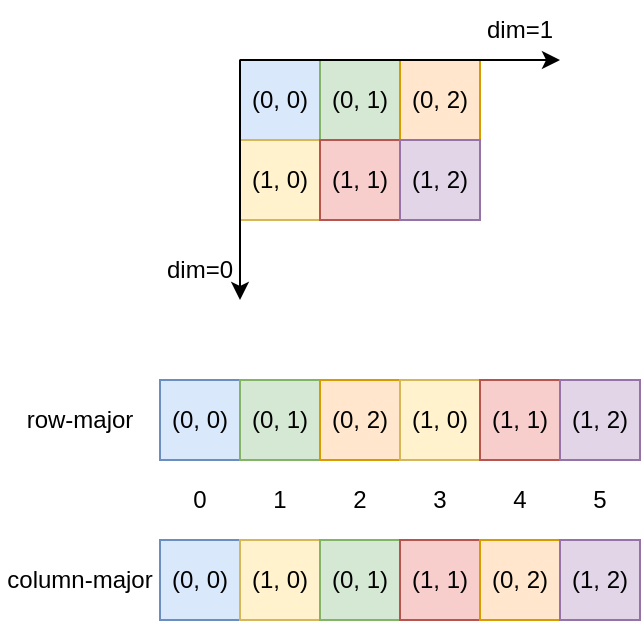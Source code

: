 <mxfile version="22.1.16" type="device" pages="5">
  <diagram name="matrix" id="4tdCVHayWJUhRK7DeLMo">
    <mxGraphModel dx="1420" dy="830" grid="1" gridSize="10" guides="1" tooltips="1" connect="1" arrows="1" fold="1" page="1" pageScale="1" pageWidth="827" pageHeight="1169" math="0" shadow="0">
      <root>
        <mxCell id="0" />
        <mxCell id="1" parent="0" />
        <mxCell id="SOAio4EsumHRFS_s2JYV-1" value="(0, 0)" style="rounded=0;whiteSpace=wrap;html=1;fillColor=#dae8fc;strokeColor=#6c8ebf;" parent="1" vertex="1">
          <mxGeometry x="280" y="80" width="40" height="40" as="geometry" />
        </mxCell>
        <mxCell id="SOAio4EsumHRFS_s2JYV-2" value="(0, 1)" style="rounded=0;whiteSpace=wrap;html=1;fillColor=#d5e8d4;strokeColor=#82b366;" parent="1" vertex="1">
          <mxGeometry x="320" y="80" width="40" height="40" as="geometry" />
        </mxCell>
        <mxCell id="SOAio4EsumHRFS_s2JYV-3" value="(0, 2)" style="rounded=0;whiteSpace=wrap;html=1;fillColor=#ffe6cc;strokeColor=#d79b00;" parent="1" vertex="1">
          <mxGeometry x="360" y="80" width="40" height="40" as="geometry" />
        </mxCell>
        <mxCell id="SOAio4EsumHRFS_s2JYV-4" value="(1, 0)" style="rounded=0;whiteSpace=wrap;html=1;fillColor=#fff2cc;strokeColor=#d6b656;" parent="1" vertex="1">
          <mxGeometry x="280" y="120" width="40" height="40" as="geometry" />
        </mxCell>
        <mxCell id="SOAio4EsumHRFS_s2JYV-5" value="(1, 1)" style="rounded=0;whiteSpace=wrap;html=1;fillColor=#f8cecc;strokeColor=#b85450;" parent="1" vertex="1">
          <mxGeometry x="320" y="120" width="40" height="40" as="geometry" />
        </mxCell>
        <mxCell id="SOAio4EsumHRFS_s2JYV-6" value="(1, 2)" style="rounded=0;whiteSpace=wrap;html=1;fillColor=#e1d5e7;strokeColor=#9673a6;" parent="1" vertex="1">
          <mxGeometry x="360" y="120" width="40" height="40" as="geometry" />
        </mxCell>
        <mxCell id="SOAio4EsumHRFS_s2JYV-7" value="" style="endArrow=classic;html=1;rounded=0;exitX=0;exitY=0;exitDx=0;exitDy=0;" parent="1" source="SOAio4EsumHRFS_s2JYV-1" edge="1">
          <mxGeometry width="50" height="50" relative="1" as="geometry">
            <mxPoint x="320" y="50" as="sourcePoint" />
            <mxPoint x="440" y="80" as="targetPoint" />
          </mxGeometry>
        </mxCell>
        <mxCell id="SOAio4EsumHRFS_s2JYV-8" value="" style="endArrow=classic;html=1;rounded=0;exitX=0;exitY=0;exitDx=0;exitDy=0;" parent="1" source="SOAio4EsumHRFS_s2JYV-1" edge="1">
          <mxGeometry width="50" height="50" relative="1" as="geometry">
            <mxPoint x="130" y="250" as="sourcePoint" />
            <mxPoint x="280" y="200" as="targetPoint" />
          </mxGeometry>
        </mxCell>
        <mxCell id="SOAio4EsumHRFS_s2JYV-9" value="dim=0" style="text;html=1;strokeColor=none;fillColor=none;align=center;verticalAlign=middle;whiteSpace=wrap;rounded=0;" parent="1" vertex="1">
          <mxGeometry x="240" y="170" width="40" height="30" as="geometry" />
        </mxCell>
        <mxCell id="SOAio4EsumHRFS_s2JYV-10" value="dim=1" style="text;html=1;strokeColor=none;fillColor=none;align=center;verticalAlign=middle;whiteSpace=wrap;rounded=0;" parent="1" vertex="1">
          <mxGeometry x="400" y="50" width="40" height="30" as="geometry" />
        </mxCell>
        <mxCell id="SOAio4EsumHRFS_s2JYV-11" value="(0, 0)" style="rounded=0;whiteSpace=wrap;html=1;fillColor=#dae8fc;strokeColor=#6c8ebf;" parent="1" vertex="1">
          <mxGeometry x="240" y="240" width="40" height="40" as="geometry" />
        </mxCell>
        <mxCell id="SOAio4EsumHRFS_s2JYV-12" value="(0, 1)" style="rounded=0;whiteSpace=wrap;html=1;fillColor=#d5e8d4;strokeColor=#82b366;" parent="1" vertex="1">
          <mxGeometry x="280" y="240" width="40" height="40" as="geometry" />
        </mxCell>
        <mxCell id="SOAio4EsumHRFS_s2JYV-13" value="(0, 2)" style="rounded=0;whiteSpace=wrap;html=1;fillColor=#ffe6cc;strokeColor=#d79b00;" parent="1" vertex="1">
          <mxGeometry x="320" y="240" width="40" height="40" as="geometry" />
        </mxCell>
        <mxCell id="SOAio4EsumHRFS_s2JYV-14" value="(1, 0)" style="rounded=0;whiteSpace=wrap;html=1;fillColor=#fff2cc;strokeColor=#d6b656;" parent="1" vertex="1">
          <mxGeometry x="360" y="240" width="40" height="40" as="geometry" />
        </mxCell>
        <mxCell id="SOAio4EsumHRFS_s2JYV-15" value="(1, 1)" style="rounded=0;whiteSpace=wrap;html=1;fillColor=#f8cecc;strokeColor=#b85450;" parent="1" vertex="1">
          <mxGeometry x="400" y="240" width="40" height="40" as="geometry" />
        </mxCell>
        <mxCell id="SOAio4EsumHRFS_s2JYV-16" value="(1, 2)" style="rounded=0;whiteSpace=wrap;html=1;fillColor=#e1d5e7;strokeColor=#9673a6;" parent="1" vertex="1">
          <mxGeometry x="440" y="240" width="40" height="40" as="geometry" />
        </mxCell>
        <mxCell id="SOAio4EsumHRFS_s2JYV-17" value="(0, 0)" style="rounded=0;whiteSpace=wrap;html=1;fillColor=#dae8fc;strokeColor=#6c8ebf;" parent="1" vertex="1">
          <mxGeometry x="240" y="320" width="40" height="40" as="geometry" />
        </mxCell>
        <mxCell id="SOAio4EsumHRFS_s2JYV-18" value="(1, 0)" style="rounded=0;whiteSpace=wrap;html=1;fillColor=#fff2cc;strokeColor=#d6b656;" parent="1" vertex="1">
          <mxGeometry x="280" y="320" width="40" height="40" as="geometry" />
        </mxCell>
        <mxCell id="SOAio4EsumHRFS_s2JYV-19" value="(0, 1)" style="rounded=0;whiteSpace=wrap;html=1;fillColor=#d5e8d4;strokeColor=#82b366;" parent="1" vertex="1">
          <mxGeometry x="320" y="320" width="40" height="40" as="geometry" />
        </mxCell>
        <mxCell id="SOAio4EsumHRFS_s2JYV-20" value="(1, 1)" style="rounded=0;whiteSpace=wrap;html=1;fillColor=#f8cecc;strokeColor=#b85450;" parent="1" vertex="1">
          <mxGeometry x="360" y="320" width="40" height="40" as="geometry" />
        </mxCell>
        <mxCell id="SOAio4EsumHRFS_s2JYV-21" value="(0, 2)" style="rounded=0;whiteSpace=wrap;html=1;fillColor=#ffe6cc;strokeColor=#d79b00;" parent="1" vertex="1">
          <mxGeometry x="400" y="320" width="40" height="40" as="geometry" />
        </mxCell>
        <mxCell id="SOAio4EsumHRFS_s2JYV-22" value="(1, 2)" style="rounded=0;whiteSpace=wrap;html=1;fillColor=#e1d5e7;strokeColor=#9673a6;" parent="1" vertex="1">
          <mxGeometry x="440" y="320" width="40" height="40" as="geometry" />
        </mxCell>
        <mxCell id="SOAio4EsumHRFS_s2JYV-23" value="row-major" style="text;html=1;strokeColor=none;fillColor=none;align=center;verticalAlign=middle;whiteSpace=wrap;rounded=0;" parent="1" vertex="1">
          <mxGeometry x="160" y="245" width="80" height="30" as="geometry" />
        </mxCell>
        <mxCell id="SOAio4EsumHRFS_s2JYV-24" value="column-major" style="text;html=1;strokeColor=none;fillColor=none;align=center;verticalAlign=middle;whiteSpace=wrap;rounded=0;" parent="1" vertex="1">
          <mxGeometry x="160" y="325" width="80" height="30" as="geometry" />
        </mxCell>
        <mxCell id="bW5zh-OOXMmYSC-KOyjB-1" value="0" style="text;html=1;strokeColor=none;fillColor=none;align=center;verticalAlign=middle;whiteSpace=wrap;rounded=0;" parent="1" vertex="1">
          <mxGeometry x="240" y="280" width="40" height="40" as="geometry" />
        </mxCell>
        <mxCell id="bW5zh-OOXMmYSC-KOyjB-2" value="1" style="text;html=1;strokeColor=none;fillColor=none;align=center;verticalAlign=middle;whiteSpace=wrap;rounded=0;" parent="1" vertex="1">
          <mxGeometry x="280" y="280" width="40" height="40" as="geometry" />
        </mxCell>
        <mxCell id="bW5zh-OOXMmYSC-KOyjB-3" value="2" style="text;html=1;strokeColor=none;fillColor=none;align=center;verticalAlign=middle;whiteSpace=wrap;rounded=0;" parent="1" vertex="1">
          <mxGeometry x="320" y="280" width="40" height="40" as="geometry" />
        </mxCell>
        <mxCell id="bW5zh-OOXMmYSC-KOyjB-4" value="3" style="text;html=1;strokeColor=none;fillColor=none;align=center;verticalAlign=middle;whiteSpace=wrap;rounded=0;" parent="1" vertex="1">
          <mxGeometry x="360" y="280" width="40" height="40" as="geometry" />
        </mxCell>
        <mxCell id="bW5zh-OOXMmYSC-KOyjB-5" value="4" style="text;html=1;strokeColor=none;fillColor=none;align=center;verticalAlign=middle;whiteSpace=wrap;rounded=0;" parent="1" vertex="1">
          <mxGeometry x="400" y="280" width="40" height="40" as="geometry" />
        </mxCell>
        <mxCell id="bW5zh-OOXMmYSC-KOyjB-6" value="5" style="text;html=1;strokeColor=none;fillColor=none;align=center;verticalAlign=middle;whiteSpace=wrap;rounded=0;" parent="1" vertex="1">
          <mxGeometry x="440" y="280" width="40" height="40" as="geometry" />
        </mxCell>
      </root>
    </mxGraphModel>
  </diagram>
  <diagram id="yP7GnDLKzYMQ2QmUYPW6" name="vector_add">
    <mxGraphModel dx="1420" dy="830" grid="1" gridSize="10" guides="1" tooltips="1" connect="1" arrows="1" fold="1" page="1" pageScale="1" pageWidth="827" pageHeight="1169" math="0" shadow="0">
      <root>
        <mxCell id="0" />
        <mxCell id="1" parent="0" />
        <mxCell id="BmS6mvMwiUwkesVBnwa2-1" value="0" style="rounded=0;whiteSpace=wrap;html=1;fillColor=#dae8fc;strokeColor=#6c8ebf;" parent="1" vertex="1">
          <mxGeometry x="120" y="80" width="40" height="40" as="geometry" />
        </mxCell>
        <mxCell id="BmS6mvMwiUwkesVBnwa2-17" value="1" style="rounded=0;whiteSpace=wrap;html=1;fillColor=#dae8fc;strokeColor=#6c8ebf;" parent="1" vertex="1">
          <mxGeometry x="160" y="80" width="40" height="40" as="geometry" />
        </mxCell>
        <mxCell id="BmS6mvMwiUwkesVBnwa2-18" value="2" style="rounded=0;whiteSpace=wrap;html=1;fillColor=#dae8fc;strokeColor=#6c8ebf;" parent="1" vertex="1">
          <mxGeometry x="200" y="80" width="40" height="40" as="geometry" />
        </mxCell>
        <mxCell id="BmS6mvMwiUwkesVBnwa2-19" value="3" style="rounded=0;whiteSpace=wrap;html=1;fillColor=#d5e8d4;strokeColor=#82b366;" parent="1" vertex="1">
          <mxGeometry x="240" y="80" width="40" height="40" as="geometry" />
        </mxCell>
        <mxCell id="BmS6mvMwiUwkesVBnwa2-20" value="4" style="rounded=0;whiteSpace=wrap;html=1;fillColor=#d5e8d4;strokeColor=#82b366;" parent="1" vertex="1">
          <mxGeometry x="280" y="80" width="40" height="40" as="geometry" />
        </mxCell>
        <mxCell id="BmS6mvMwiUwkesVBnwa2-21" value="5" style="rounded=0;whiteSpace=wrap;html=1;fillColor=#d5e8d4;strokeColor=#82b366;" parent="1" vertex="1">
          <mxGeometry x="320" y="80" width="40" height="40" as="geometry" />
        </mxCell>
        <mxCell id="BmS6mvMwiUwkesVBnwa2-22" value="6" style="rounded=0;whiteSpace=wrap;html=1;fillColor=#ffe6cc;strokeColor=#d79b00;" parent="1" vertex="1">
          <mxGeometry x="360" y="80" width="40" height="40" as="geometry" />
        </mxCell>
        <mxCell id="BmS6mvMwiUwkesVBnwa2-23" value="7" style="rounded=0;whiteSpace=wrap;html=1;fillColor=#ffe6cc;strokeColor=#d79b00;" parent="1" vertex="1">
          <mxGeometry x="400" y="80" width="40" height="40" as="geometry" />
        </mxCell>
        <mxCell id="BmS6mvMwiUwkesVBnwa2-24" value="8" style="rounded=0;whiteSpace=wrap;html=1;fillColor=#ffe6cc;strokeColor=#d79b00;" parent="1" vertex="1">
          <mxGeometry x="440" y="80" width="40" height="40" as="geometry" />
        </mxCell>
        <mxCell id="BmS6mvMwiUwkesVBnwa2-25" value="9" style="rounded=0;whiteSpace=wrap;html=1;fillColor=#f8cecc;strokeColor=#b85450;" parent="1" vertex="1">
          <mxGeometry x="480" y="80" width="40" height="40" as="geometry" />
        </mxCell>
        <mxCell id="BmS6mvMwiUwkesVBnwa2-27" value="" style="shape=curlyBracket;whiteSpace=wrap;html=1;rounded=1;labelPosition=left;verticalLabelPosition=middle;align=right;verticalAlign=middle;rotation=90;" parent="1" vertex="1">
          <mxGeometry x="170" y="10" width="20" height="120" as="geometry" />
        </mxCell>
        <mxCell id="BmS6mvMwiUwkesVBnwa2-28" value="" style="shape=curlyBracket;whiteSpace=wrap;html=1;rounded=1;labelPosition=left;verticalLabelPosition=middle;align=right;verticalAlign=middle;rotation=90;" parent="1" vertex="1">
          <mxGeometry x="290" y="10" width="20" height="120" as="geometry" />
        </mxCell>
        <mxCell id="BmS6mvMwiUwkesVBnwa2-30" value="" style="shape=curlyBracket;whiteSpace=wrap;html=1;rounded=1;labelPosition=left;verticalLabelPosition=middle;align=right;verticalAlign=middle;rotation=90;" parent="1" vertex="1">
          <mxGeometry x="410" y="10" width="20" height="120" as="geometry" />
        </mxCell>
        <mxCell id="BmS6mvMwiUwkesVBnwa2-31" value="pid 0" style="text;html=1;strokeColor=none;fillColor=none;align=center;verticalAlign=middle;whiteSpace=wrap;rounded=0;" parent="1" vertex="1">
          <mxGeometry x="120" y="40" width="120" height="30" as="geometry" />
        </mxCell>
        <mxCell id="BmS6mvMwiUwkesVBnwa2-32" value="pid 1" style="text;html=1;strokeColor=none;fillColor=none;align=center;verticalAlign=middle;whiteSpace=wrap;rounded=0;" parent="1" vertex="1">
          <mxGeometry x="240" y="40" width="120" height="30" as="geometry" />
        </mxCell>
        <mxCell id="BmS6mvMwiUwkesVBnwa2-33" value="pid 2" style="text;html=1;strokeColor=none;fillColor=none;align=center;verticalAlign=middle;whiteSpace=wrap;rounded=0;" parent="1" vertex="1">
          <mxGeometry x="360" y="40" width="120" height="30" as="geometry" />
        </mxCell>
        <mxCell id="BmS6mvMwiUwkesVBnwa2-34" value="" style="shape=curlyBracket;whiteSpace=wrap;html=1;rounded=1;labelPosition=left;verticalLabelPosition=middle;align=right;verticalAlign=middle;rotation=90;" parent="1" vertex="1">
          <mxGeometry x="530" y="10" width="20" height="120" as="geometry" />
        </mxCell>
        <mxCell id="BmS6mvMwiUwkesVBnwa2-35" value="pid 3" style="text;html=1;strokeColor=none;fillColor=none;align=center;verticalAlign=middle;whiteSpace=wrap;rounded=0;" parent="1" vertex="1">
          <mxGeometry x="480" y="40" width="120" height="30" as="geometry" />
        </mxCell>
        <mxCell id="BmS6mvMwiUwkesVBnwa2-36" value="mask" style="rounded=0;whiteSpace=wrap;html=1;dashed=1;" parent="1" vertex="1">
          <mxGeometry x="520" y="80" width="40" height="40" as="geometry" />
        </mxCell>
        <mxCell id="BmS6mvMwiUwkesVBnwa2-37" value="mask" style="rounded=0;whiteSpace=wrap;html=1;dashed=1;" parent="1" vertex="1">
          <mxGeometry x="560" y="80" width="40" height="40" as="geometry" />
        </mxCell>
        <mxCell id="BmS6mvMwiUwkesVBnwa2-38" value="" style="endArrow=classic;html=1;rounded=0;" parent="1" edge="1">
          <mxGeometry width="50" height="50" relative="1" as="geometry">
            <mxPoint x="120" y="150" as="sourcePoint" />
            <mxPoint x="120" y="120" as="targetPoint" />
          </mxGeometry>
        </mxCell>
        <mxCell id="BmS6mvMwiUwkesVBnwa2-41" value="ptr" style="text;html=1;strokeColor=none;fillColor=none;align=center;verticalAlign=middle;whiteSpace=wrap;rounded=0;" parent="1" vertex="1">
          <mxGeometry x="80" y="150" width="80" height="30" as="geometry" />
        </mxCell>
      </root>
    </mxGraphModel>
  </diagram>
  <diagram id="fv7D3HsZnUu47eOUdk9x" name="matmul">
    <mxGraphModel dx="1578" dy="922" grid="1" gridSize="10" guides="1" tooltips="1" connect="1" arrows="1" fold="1" page="1" pageScale="1" pageWidth="827" pageHeight="1169" math="0" shadow="0">
      <root>
        <mxCell id="0" />
        <mxCell id="1" parent="0" />
        <mxCell id="Ii9i0nYvcGWmWlVAS3ZI-10" value="" style="rounded=0;whiteSpace=wrap;html=1;fillColor=#dae8fc;strokeColor=#6c8ebf;" vertex="1" parent="1">
          <mxGeometry x="200" y="240" width="120" height="240" as="geometry" />
        </mxCell>
        <mxCell id="Ii9i0nYvcGWmWlVAS3ZI-11" value="" style="rounded=0;whiteSpace=wrap;html=1;fillColor=#d5e8d4;strokeColor=#82b366;" vertex="1" parent="1">
          <mxGeometry x="320" y="120" width="360" height="120" as="geometry" />
        </mxCell>
        <mxCell id="Ii9i0nYvcGWmWlVAS3ZI-12" value="" style="rounded=0;whiteSpace=wrap;html=1;fillColor=#ffe6cc;strokeColor=#d79b00;" vertex="1" parent="1">
          <mxGeometry x="320" y="240" width="360" height="240" as="geometry" />
        </mxCell>
        <mxCell id="Ii9i0nYvcGWmWlVAS3ZI-14" value="" style="endArrow=none;html=1;rounded=0;dashed=1;" edge="1" parent="1">
          <mxGeometry width="50" height="50" relative="1" as="geometry">
            <mxPoint x="560" y="480" as="sourcePoint" />
            <mxPoint x="560" y="120" as="targetPoint" />
          </mxGeometry>
        </mxCell>
        <mxCell id="Ii9i0nYvcGWmWlVAS3ZI-15" value="" style="endArrow=none;html=1;rounded=0;dashed=1;" edge="1" parent="1">
          <mxGeometry width="50" height="50" relative="1" as="geometry">
            <mxPoint x="440" y="480" as="sourcePoint" />
            <mxPoint x="440" y="120" as="targetPoint" />
          </mxGeometry>
        </mxCell>
        <mxCell id="Ii9i0nYvcGWmWlVAS3ZI-16" value="" style="endArrow=none;html=1;rounded=0;dashed=1;" edge="1" parent="1">
          <mxGeometry width="50" height="50" relative="1" as="geometry">
            <mxPoint x="200" y="320" as="sourcePoint" />
            <mxPoint x="680" y="320" as="targetPoint" />
          </mxGeometry>
        </mxCell>
        <mxCell id="Ii9i0nYvcGWmWlVAS3ZI-17" value="" style="endArrow=none;html=1;rounded=0;dashed=1;" edge="1" parent="1">
          <mxGeometry width="50" height="50" relative="1" as="geometry">
            <mxPoint x="200" y="400" as="sourcePoint" />
            <mxPoint x="680" y="400" as="targetPoint" />
          </mxGeometry>
        </mxCell>
        <mxCell id="Ii9i0nYvcGWmWlVAS3ZI-19" value="" style="shape=crossbar;whiteSpace=wrap;html=1;rounded=1;direction=south;" vertex="1" parent="1">
          <mxGeometry x="180" y="240" width="20" height="80" as="geometry" />
        </mxCell>
        <mxCell id="Ii9i0nYvcGWmWlVAS3ZI-20" value="" style="shape=crossbar;whiteSpace=wrap;html=1;rounded=1;direction=south;" vertex="1" parent="1">
          <mxGeometry x="180" y="320" width="20" height="80" as="geometry" />
        </mxCell>
        <mxCell id="Ii9i0nYvcGWmWlVAS3ZI-21" value="" style="shape=crossbar;whiteSpace=wrap;html=1;rounded=1;direction=south;" vertex="1" parent="1">
          <mxGeometry x="180" y="400" width="20" height="80" as="geometry" />
        </mxCell>
        <mxCell id="Ii9i0nYvcGWmWlVAS3ZI-22" value="BLOCK_SIZE_M" style="text;html=1;strokeColor=none;fillColor=none;align=center;verticalAlign=middle;whiteSpace=wrap;rounded=0;" vertex="1" parent="1">
          <mxGeometry x="80" y="265" width="110" height="30" as="geometry" />
        </mxCell>
        <mxCell id="Ii9i0nYvcGWmWlVAS3ZI-23" value="BLOCK_SIZE_M" style="text;html=1;strokeColor=none;fillColor=none;align=center;verticalAlign=middle;whiteSpace=wrap;rounded=0;" vertex="1" parent="1">
          <mxGeometry x="80" y="345" width="110" height="30" as="geometry" />
        </mxCell>
        <mxCell id="Ii9i0nYvcGWmWlVAS3ZI-24" value="BLOCK_SIZE_M" style="text;html=1;strokeColor=none;fillColor=none;align=center;verticalAlign=middle;whiteSpace=wrap;rounded=0;" vertex="1" parent="1">
          <mxGeometry x="80" y="425" width="110" height="30" as="geometry" />
        </mxCell>
        <mxCell id="Ii9i0nYvcGWmWlVAS3ZI-25" value="" style="shape=crossbar;whiteSpace=wrap;html=1;rounded=1;" vertex="1" parent="1">
          <mxGeometry x="320" y="100" width="120" height="20" as="geometry" />
        </mxCell>
        <mxCell id="Ii9i0nYvcGWmWlVAS3ZI-26" value="" style="shape=crossbar;whiteSpace=wrap;html=1;rounded=1;" vertex="1" parent="1">
          <mxGeometry x="440" y="100" width="120" height="20" as="geometry" />
        </mxCell>
        <mxCell id="Ii9i0nYvcGWmWlVAS3ZI-29" value="" style="shape=crossbar;whiteSpace=wrap;html=1;rounded=1;" vertex="1" parent="1">
          <mxGeometry x="560" y="100" width="120" height="20" as="geometry" />
        </mxCell>
        <mxCell id="Ii9i0nYvcGWmWlVAS3ZI-30" value="BLOCK_SIZE_N" style="text;html=1;strokeColor=none;fillColor=none;align=center;verticalAlign=middle;whiteSpace=wrap;rounded=0;" vertex="1" parent="1">
          <mxGeometry x="565" y="80" width="110" height="30" as="geometry" />
        </mxCell>
        <mxCell id="Ii9i0nYvcGWmWlVAS3ZI-33" value="BLOCK_SIZE_N" style="text;html=1;strokeColor=none;fillColor=none;align=center;verticalAlign=middle;whiteSpace=wrap;rounded=0;" vertex="1" parent="1">
          <mxGeometry x="445" y="80" width="110" height="30" as="geometry" />
        </mxCell>
        <mxCell id="Ii9i0nYvcGWmWlVAS3ZI-34" value="BLOCK_SIZE_N" style="text;html=1;strokeColor=none;fillColor=none;align=center;verticalAlign=middle;whiteSpace=wrap;rounded=0;" vertex="1" parent="1">
          <mxGeometry x="325" y="80" width="110" height="30" as="geometry" />
        </mxCell>
        <mxCell id="Ii9i0nYvcGWmWlVAS3ZI-35" value="" style="shape=crossbar;whiteSpace=wrap;html=1;rounded=1;direction=south;" vertex="1" parent="1">
          <mxGeometry x="680" y="240" width="20" height="240" as="geometry" />
        </mxCell>
        <mxCell id="Ii9i0nYvcGWmWlVAS3ZI-36" value="M" style="text;html=1;strokeColor=none;fillColor=none;align=center;verticalAlign=middle;whiteSpace=wrap;rounded=0;" vertex="1" parent="1">
          <mxGeometry x="690" y="345" width="60" height="30" as="geometry" />
        </mxCell>
        <mxCell id="Ii9i0nYvcGWmWlVAS3ZI-37" value="" style="shape=crossbar;whiteSpace=wrap;html=1;rounded=1;direction=south;" vertex="1" parent="1">
          <mxGeometry x="680" y="120" width="20" height="120" as="geometry" />
        </mxCell>
        <mxCell id="Ii9i0nYvcGWmWlVAS3ZI-38" value="K" style="text;html=1;strokeColor=none;fillColor=none;align=center;verticalAlign=middle;whiteSpace=wrap;rounded=0;" vertex="1" parent="1">
          <mxGeometry x="690" y="165" width="60" height="30" as="geometry" />
        </mxCell>
        <mxCell id="Ii9i0nYvcGWmWlVAS3ZI-39" value="" style="shape=crossbar;whiteSpace=wrap;html=1;rounded=1;" vertex="1" parent="1">
          <mxGeometry x="200" y="480" width="120" height="20" as="geometry" />
        </mxCell>
        <mxCell id="Ii9i0nYvcGWmWlVAS3ZI-40" value="K" style="text;html=1;strokeColor=none;fillColor=none;align=center;verticalAlign=middle;whiteSpace=wrap;rounded=0;" vertex="1" parent="1">
          <mxGeometry x="230" y="490" width="60" height="30" as="geometry" />
        </mxCell>
        <mxCell id="Ii9i0nYvcGWmWlVAS3ZI-41" value="" style="shape=crossbar;whiteSpace=wrap;html=1;rounded=1;" vertex="1" parent="1">
          <mxGeometry x="320" y="480" width="360" height="20" as="geometry" />
        </mxCell>
        <mxCell id="Ii9i0nYvcGWmWlVAS3ZI-42" value="N" style="text;html=1;strokeColor=none;fillColor=none;align=center;verticalAlign=middle;whiteSpace=wrap;rounded=0;" vertex="1" parent="1">
          <mxGeometry x="470" y="490" width="60" height="30" as="geometry" />
        </mxCell>
        <mxCell id="Ii9i0nYvcGWmWlVAS3ZI-43" value="0" style="text;html=1;strokeColor=none;fillColor=none;align=center;verticalAlign=middle;whiteSpace=wrap;rounded=0;" vertex="1" parent="1">
          <mxGeometry x="230" y="265" width="60" height="30" as="geometry" />
        </mxCell>
        <mxCell id="Ii9i0nYvcGWmWlVAS3ZI-44" value="1" style="text;html=1;strokeColor=none;fillColor=none;align=center;verticalAlign=middle;whiteSpace=wrap;rounded=0;" vertex="1" parent="1">
          <mxGeometry x="230" y="345" width="60" height="30" as="geometry" />
        </mxCell>
        <mxCell id="Ii9i0nYvcGWmWlVAS3ZI-45" value="2" style="text;html=1;strokeColor=none;fillColor=none;align=center;verticalAlign=middle;whiteSpace=wrap;rounded=0;" vertex="1" parent="1">
          <mxGeometry x="230" y="425" width="60" height="30" as="geometry" />
        </mxCell>
        <mxCell id="Ii9i0nYvcGWmWlVAS3ZI-46" value="0" style="text;html=1;strokeColor=none;fillColor=none;align=center;verticalAlign=middle;whiteSpace=wrap;rounded=0;" vertex="1" parent="1">
          <mxGeometry x="350" y="160" width="60" height="30" as="geometry" />
        </mxCell>
        <mxCell id="Ii9i0nYvcGWmWlVAS3ZI-47" value="1" style="text;html=1;strokeColor=none;fillColor=none;align=center;verticalAlign=middle;whiteSpace=wrap;rounded=0;" vertex="1" parent="1">
          <mxGeometry x="470" y="160" width="60" height="30" as="geometry" />
        </mxCell>
        <mxCell id="Ii9i0nYvcGWmWlVAS3ZI-48" value="2" style="text;html=1;strokeColor=none;fillColor=none;align=center;verticalAlign=middle;whiteSpace=wrap;rounded=0;" vertex="1" parent="1">
          <mxGeometry x="590" y="160" width="60" height="30" as="geometry" />
        </mxCell>
        <mxCell id="Ii9i0nYvcGWmWlVAS3ZI-49" value="(0, 0)&lt;br&gt;pid = 0" style="text;html=1;strokeColor=none;fillColor=none;align=center;verticalAlign=middle;whiteSpace=wrap;rounded=0;" vertex="1" parent="1">
          <mxGeometry x="350" y="265" width="60" height="30" as="geometry" />
        </mxCell>
        <mxCell id="Ii9i0nYvcGWmWlVAS3ZI-50" value="(0, 1)&lt;br&gt;pid = 1" style="text;html=1;strokeColor=none;fillColor=none;align=center;verticalAlign=middle;whiteSpace=wrap;rounded=0;" vertex="1" parent="1">
          <mxGeometry x="470" y="265" width="60" height="30" as="geometry" />
        </mxCell>
        <mxCell id="Ii9i0nYvcGWmWlVAS3ZI-51" value="(0, 2)&lt;br&gt;pid = 2" style="text;html=1;strokeColor=none;fillColor=none;align=center;verticalAlign=middle;whiteSpace=wrap;rounded=0;" vertex="1" parent="1">
          <mxGeometry x="590" y="265" width="60" height="30" as="geometry" />
        </mxCell>
        <mxCell id="Ii9i0nYvcGWmWlVAS3ZI-52" value="(1, 0)&lt;br&gt;pid = 3" style="text;html=1;strokeColor=none;fillColor=none;align=center;verticalAlign=middle;whiteSpace=wrap;rounded=0;" vertex="1" parent="1">
          <mxGeometry x="350" y="345" width="60" height="30" as="geometry" />
        </mxCell>
        <mxCell id="Ii9i0nYvcGWmWlVAS3ZI-53" value="(1, 1)&lt;br&gt;pid = 4" style="text;html=1;strokeColor=none;fillColor=none;align=center;verticalAlign=middle;whiteSpace=wrap;rounded=0;" vertex="1" parent="1">
          <mxGeometry x="470" y="345" width="60" height="30" as="geometry" />
        </mxCell>
        <mxCell id="Ii9i0nYvcGWmWlVAS3ZI-54" value="(1, 2)&lt;br&gt;pid = 5" style="text;html=1;strokeColor=none;fillColor=none;align=center;verticalAlign=middle;whiteSpace=wrap;rounded=0;" vertex="1" parent="1">
          <mxGeometry x="590" y="345" width="60" height="30" as="geometry" />
        </mxCell>
        <mxCell id="Ii9i0nYvcGWmWlVAS3ZI-55" value="(2, 0)&lt;br&gt;pid = 6" style="text;html=1;strokeColor=none;fillColor=none;align=center;verticalAlign=middle;whiteSpace=wrap;rounded=0;" vertex="1" parent="1">
          <mxGeometry x="350" y="425" width="60" height="30" as="geometry" />
        </mxCell>
        <mxCell id="Ii9i0nYvcGWmWlVAS3ZI-56" value="(2, 1)&lt;br&gt;pid = 7" style="text;html=1;strokeColor=none;fillColor=none;align=center;verticalAlign=middle;whiteSpace=wrap;rounded=0;" vertex="1" parent="1">
          <mxGeometry x="470" y="425" width="60" height="30" as="geometry" />
        </mxCell>
        <mxCell id="Ii9i0nYvcGWmWlVAS3ZI-57" value="(2, 2)&lt;br&gt;pid = 8" style="text;html=1;strokeColor=none;fillColor=none;align=center;verticalAlign=middle;whiteSpace=wrap;rounded=0;" vertex="1" parent="1">
          <mxGeometry x="590" y="425" width="60" height="30" as="geometry" />
        </mxCell>
      </root>
    </mxGraphModel>
  </diagram>
  <diagram id="zrSu2RSuk2cZsYGrw3_U" name="l2_cache">
    <mxGraphModel dx="1420" dy="830" grid="1" gridSize="10" guides="1" tooltips="1" connect="1" arrows="1" fold="1" page="1" pageScale="1" pageWidth="827" pageHeight="1169" math="0" shadow="0">
      <root>
        <mxCell id="0" />
        <mxCell id="1" parent="0" />
        <mxCell id="mOFZZU9dyRq2l7lVmhih-1" value="(0, 0)&lt;br&gt;pid = 0" style="rounded=0;whiteSpace=wrap;html=1;fillColor=#ffe6cc;strokeColor=#d79b00;" parent="1" vertex="1">
          <mxGeometry x="120" y="80" width="60" height="60" as="geometry" />
        </mxCell>
        <mxCell id="mOFZZU9dyRq2l7lVmhih-2" value="(0, 1)&lt;br&gt;pid =&amp;nbsp;1" style="rounded=0;whiteSpace=wrap;html=1;fillColor=#ffe6cc;strokeColor=#d79b00;" parent="1" vertex="1">
          <mxGeometry x="180" y="80" width="60" height="60" as="geometry" />
        </mxCell>
        <mxCell id="mOFZZU9dyRq2l7lVmhih-3" value="(0, 2)&lt;br&gt;pid =&amp;nbsp;2" style="rounded=0;whiteSpace=wrap;html=1;fillColor=#ffe6cc;strokeColor=#d79b00;" parent="1" vertex="1">
          <mxGeometry x="240" y="80" width="60" height="60" as="geometry" />
        </mxCell>
        <mxCell id="mOFZZU9dyRq2l7lVmhih-4" value="(0, 3)&lt;br&gt;pid =&amp;nbsp;3" style="rounded=0;whiteSpace=wrap;html=1;fillColor=#ffe6cc;strokeColor=#d79b00;" parent="1" vertex="1">
          <mxGeometry x="300" y="80" width="60" height="60" as="geometry" />
        </mxCell>
        <mxCell id="mOFZZU9dyRq2l7lVmhih-33" value="(1, 0)&lt;br&gt;pid =&amp;nbsp;4" style="rounded=0;whiteSpace=wrap;html=1;fillColor=#ffe6cc;strokeColor=#d79b00;" parent="1" vertex="1">
          <mxGeometry x="120" y="140" width="60" height="60" as="geometry" />
        </mxCell>
        <mxCell id="mOFZZU9dyRq2l7lVmhih-34" value="(1, 1)&lt;br&gt;pid =&amp;nbsp;5" style="rounded=0;whiteSpace=wrap;html=1;fillColor=#ffe6cc;strokeColor=#d79b00;" parent="1" vertex="1">
          <mxGeometry x="180" y="140" width="60" height="60" as="geometry" />
        </mxCell>
        <mxCell id="mOFZZU9dyRq2l7lVmhih-35" value="(1, 2)&lt;br&gt;pid =&amp;nbsp;6" style="rounded=0;whiteSpace=wrap;html=1;fillColor=#ffe6cc;strokeColor=#d79b00;" parent="1" vertex="1">
          <mxGeometry x="240" y="140" width="60" height="60" as="geometry" />
        </mxCell>
        <mxCell id="mOFZZU9dyRq2l7lVmhih-36" value="(1, 3)&lt;br&gt;pid =&amp;nbsp;7" style="rounded=0;whiteSpace=wrap;html=1;fillColor=#ffe6cc;strokeColor=#d79b00;" parent="1" vertex="1">
          <mxGeometry x="300" y="140" width="60" height="60" as="geometry" />
        </mxCell>
        <mxCell id="mOFZZU9dyRq2l7lVmhih-37" value="(2, 0)&lt;br&gt;pid =&amp;nbsp;8" style="rounded=0;whiteSpace=wrap;html=1;fillColor=#ffe6cc;strokeColor=#d79b00;" parent="1" vertex="1">
          <mxGeometry x="120" y="200" width="60" height="60" as="geometry" />
        </mxCell>
        <mxCell id="mOFZZU9dyRq2l7lVmhih-38" value="(2, 1)&lt;br&gt;pid =&amp;nbsp;9" style="rounded=0;whiteSpace=wrap;html=1;fillColor=#ffe6cc;strokeColor=#d79b00;" parent="1" vertex="1">
          <mxGeometry x="180" y="200" width="60" height="60" as="geometry" />
        </mxCell>
        <mxCell id="mOFZZU9dyRq2l7lVmhih-39" value="(2, 2)&lt;br&gt;pid =&amp;nbsp;10" style="rounded=0;whiteSpace=wrap;html=1;fillColor=#ffe6cc;strokeColor=#d79b00;" parent="1" vertex="1">
          <mxGeometry x="240" y="200" width="60" height="60" as="geometry" />
        </mxCell>
        <mxCell id="mOFZZU9dyRq2l7lVmhih-40" value="(2, 3)&lt;br&gt;pid =&amp;nbsp;11" style="rounded=0;whiteSpace=wrap;html=1;fillColor=#ffe6cc;strokeColor=#d79b00;" parent="1" vertex="1">
          <mxGeometry x="300" y="200" width="60" height="60" as="geometry" />
        </mxCell>
        <mxCell id="mOFZZU9dyRq2l7lVmhih-41" value="(3, 0)&lt;br&gt;pid =&amp;nbsp;12" style="rounded=0;whiteSpace=wrap;html=1;fillColor=#ffe6cc;strokeColor=#d79b00;" parent="1" vertex="1">
          <mxGeometry x="120" y="260" width="60" height="60" as="geometry" />
        </mxCell>
        <mxCell id="mOFZZU9dyRq2l7lVmhih-42" value="(3, 1)&lt;br&gt;pid =&amp;nbsp;13" style="rounded=0;whiteSpace=wrap;html=1;fillColor=#ffe6cc;strokeColor=#d79b00;" parent="1" vertex="1">
          <mxGeometry x="180" y="260" width="60" height="60" as="geometry" />
        </mxCell>
        <mxCell id="mOFZZU9dyRq2l7lVmhih-43" value="(3, 2)&lt;br&gt;pid =&amp;nbsp;14" style="rounded=0;whiteSpace=wrap;html=1;fillColor=#ffe6cc;strokeColor=#d79b00;" parent="1" vertex="1">
          <mxGeometry x="240" y="260" width="60" height="60" as="geometry" />
        </mxCell>
        <mxCell id="mOFZZU9dyRq2l7lVmhih-44" value="(3, 3)&lt;br&gt;pid =&amp;nbsp;15" style="rounded=0;whiteSpace=wrap;html=1;fillColor=#ffe6cc;strokeColor=#d79b00;" parent="1" vertex="1">
          <mxGeometry x="300" y="260" width="60" height="60" as="geometry" />
        </mxCell>
        <mxCell id="mOFZZU9dyRq2l7lVmhih-45" value="(0, 0)&lt;br&gt;pid =&amp;nbsp;0" style="rounded=0;whiteSpace=wrap;html=1;fillColor=#f8cecc;strokeColor=#b85450;" parent="1" vertex="1">
          <mxGeometry x="440" y="80" width="60" height="60" as="geometry" />
        </mxCell>
        <mxCell id="mOFZZU9dyRq2l7lVmhih-46" value="(0, 1)&lt;br&gt;pid =&amp;nbsp;2" style="rounded=0;whiteSpace=wrap;html=1;fillColor=#f8cecc;strokeColor=#b85450;" parent="1" vertex="1">
          <mxGeometry x="500" y="80" width="60" height="60" as="geometry" />
        </mxCell>
        <mxCell id="mOFZZU9dyRq2l7lVmhih-47" value="(0, 2)&lt;br&gt;pid =&amp;nbsp;4" style="rounded=0;whiteSpace=wrap;html=1;fillColor=#f8cecc;strokeColor=#b85450;" parent="1" vertex="1">
          <mxGeometry x="560" y="80" width="60" height="60" as="geometry" />
        </mxCell>
        <mxCell id="mOFZZU9dyRq2l7lVmhih-48" value="(0, 3)&lt;br&gt;pid =&amp;nbsp;6" style="rounded=0;whiteSpace=wrap;html=1;fillColor=#f8cecc;strokeColor=#b85450;" parent="1" vertex="1">
          <mxGeometry x="620" y="80" width="60" height="60" as="geometry" />
        </mxCell>
        <mxCell id="mOFZZU9dyRq2l7lVmhih-49" value="(1, 0)&lt;br&gt;pid =&amp;nbsp;1" style="rounded=0;whiteSpace=wrap;html=1;fillColor=#f8cecc;strokeColor=#b85450;" parent="1" vertex="1">
          <mxGeometry x="440" y="140" width="60" height="60" as="geometry" />
        </mxCell>
        <mxCell id="mOFZZU9dyRq2l7lVmhih-50" value="(1, 1)&lt;br&gt;pid =&amp;nbsp;3" style="rounded=0;whiteSpace=wrap;html=1;fillColor=#f8cecc;strokeColor=#b85450;" parent="1" vertex="1">
          <mxGeometry x="500" y="140" width="60" height="60" as="geometry" />
        </mxCell>
        <mxCell id="mOFZZU9dyRq2l7lVmhih-51" value="(1, 2)&lt;br&gt;pid =&amp;nbsp;5" style="rounded=0;whiteSpace=wrap;html=1;fillColor=#f8cecc;strokeColor=#b85450;" parent="1" vertex="1">
          <mxGeometry x="560" y="140" width="60" height="60" as="geometry" />
        </mxCell>
        <mxCell id="mOFZZU9dyRq2l7lVmhih-52" value="(1, 3)&lt;br&gt;pid =&amp;nbsp;7" style="rounded=0;whiteSpace=wrap;html=1;fillColor=#f8cecc;strokeColor=#b85450;" parent="1" vertex="1">
          <mxGeometry x="620" y="140" width="60" height="60" as="geometry" />
        </mxCell>
        <mxCell id="mOFZZU9dyRq2l7lVmhih-53" value="(2, 0)&lt;br&gt;pid =&amp;nbsp;8" style="rounded=0;whiteSpace=wrap;html=1;fillColor=#fff2cc;strokeColor=#d6b656;" parent="1" vertex="1">
          <mxGeometry x="440" y="200" width="60" height="60" as="geometry" />
        </mxCell>
        <mxCell id="mOFZZU9dyRq2l7lVmhih-54" value="(2, 1)&lt;br&gt;pid =&amp;nbsp;10" style="rounded=0;whiteSpace=wrap;html=1;fillColor=#fff2cc;strokeColor=#d6b656;" parent="1" vertex="1">
          <mxGeometry x="500" y="200" width="60" height="60" as="geometry" />
        </mxCell>
        <mxCell id="mOFZZU9dyRq2l7lVmhih-55" value="(2, 2)&lt;br&gt;pid =&amp;nbsp;12" style="rounded=0;whiteSpace=wrap;html=1;fillColor=#fff2cc;strokeColor=#d6b656;" parent="1" vertex="1">
          <mxGeometry x="560" y="200" width="60" height="60" as="geometry" />
        </mxCell>
        <mxCell id="mOFZZU9dyRq2l7lVmhih-56" value="(2, 3)&lt;br&gt;pid =&amp;nbsp;14" style="rounded=0;whiteSpace=wrap;html=1;fillColor=#fff2cc;strokeColor=#d6b656;" parent="1" vertex="1">
          <mxGeometry x="620" y="200" width="60" height="60" as="geometry" />
        </mxCell>
        <mxCell id="mOFZZU9dyRq2l7lVmhih-57" value="(3, 0)&lt;br&gt;pid =&amp;nbsp;9" style="rounded=0;whiteSpace=wrap;html=1;fillColor=#fff2cc;strokeColor=#d6b656;" parent="1" vertex="1">
          <mxGeometry x="440" y="260" width="60" height="60" as="geometry" />
        </mxCell>
        <mxCell id="mOFZZU9dyRq2l7lVmhih-58" value="(3, 1)&lt;br&gt;pid =&amp;nbsp;11" style="rounded=0;whiteSpace=wrap;html=1;fillColor=#fff2cc;strokeColor=#d6b656;" parent="1" vertex="1">
          <mxGeometry x="500" y="260" width="60" height="60" as="geometry" />
        </mxCell>
        <mxCell id="mOFZZU9dyRq2l7lVmhih-59" value="(3, 2)&lt;br&gt;pid =&amp;nbsp;13" style="rounded=0;whiteSpace=wrap;html=1;fillColor=#fff2cc;strokeColor=#d6b656;" parent="1" vertex="1">
          <mxGeometry x="560" y="260" width="60" height="60" as="geometry" />
        </mxCell>
        <mxCell id="mOFZZU9dyRq2l7lVmhih-60" value="(3, 3)&lt;br&gt;pid =&amp;nbsp;15" style="rounded=0;whiteSpace=wrap;html=1;fillColor=#fff2cc;strokeColor=#d6b656;" parent="1" vertex="1">
          <mxGeometry x="620" y="260" width="60" height="60" as="geometry" />
        </mxCell>
        <mxCell id="mOFZZU9dyRq2l7lVmhih-61" value="" style="shape=crossbar;whiteSpace=wrap;html=1;rounded=1;direction=south;" parent="1" vertex="1">
          <mxGeometry x="680" y="80" width="20" height="120" as="geometry" />
        </mxCell>
        <mxCell id="mOFZZU9dyRq2l7lVmhih-62" value="GROUP_SIZE_M" style="text;html=1;strokeColor=none;fillColor=none;align=center;verticalAlign=middle;whiteSpace=wrap;rounded=0;" parent="1" vertex="1">
          <mxGeometry x="690" y="125" width="100" height="30" as="geometry" />
        </mxCell>
        <mxCell id="mOFZZU9dyRq2l7lVmhih-63" value="" style="shape=crossbar;whiteSpace=wrap;html=1;rounded=1;direction=south;" parent="1" vertex="1">
          <mxGeometry x="680" y="200" width="20" height="120" as="geometry" />
        </mxCell>
        <mxCell id="mOFZZU9dyRq2l7lVmhih-64" value="GROUP_SIZE_M" style="text;html=1;strokeColor=none;fillColor=none;align=center;verticalAlign=middle;whiteSpace=wrap;rounded=0;" parent="1" vertex="1">
          <mxGeometry x="690" y="245" width="100" height="30" as="geometry" />
        </mxCell>
        <mxCell id="mOFZZU9dyRq2l7lVmhih-65" value="(A) row-major ordering" style="text;html=1;strokeColor=none;fillColor=none;align=center;verticalAlign=middle;whiteSpace=wrap;rounded=0;" parent="1" vertex="1">
          <mxGeometry x="120" y="330" width="240" height="30" as="geometry" />
        </mxCell>
        <mxCell id="mOFZZU9dyRq2l7lVmhih-66" value="(B) grouped ordering" style="text;html=1;strokeColor=none;fillColor=none;align=center;verticalAlign=middle;whiteSpace=wrap;rounded=0;" parent="1" vertex="1">
          <mxGeometry x="440" y="330" width="240" height="30" as="geometry" />
        </mxCell>
        <mxCell id="mOFZZU9dyRq2l7lVmhih-67" value="" style="shape=crossbar;whiteSpace=wrap;html=1;rounded=1;direction=south;" parent="1" vertex="1">
          <mxGeometry x="100" y="80" width="20" height="240" as="geometry" />
        </mxCell>
        <mxCell id="mOFZZU9dyRq2l7lVmhih-68" value="M" style="text;html=1;strokeColor=none;fillColor=none;align=center;verticalAlign=middle;whiteSpace=wrap;rounded=0;" parent="1" vertex="1">
          <mxGeometry x="60" y="185" width="60" height="30" as="geometry" />
        </mxCell>
        <mxCell id="mOFZZU9dyRq2l7lVmhih-69" value="" style="shape=crossbar;whiteSpace=wrap;html=1;rounded=1;" parent="1" vertex="1">
          <mxGeometry x="120" y="60" width="240" height="20" as="geometry" />
        </mxCell>
        <mxCell id="mOFZZU9dyRq2l7lVmhih-70" value="N" style="text;html=1;strokeColor=none;fillColor=none;align=center;verticalAlign=middle;whiteSpace=wrap;rounded=0;" parent="1" vertex="1">
          <mxGeometry x="210" y="40" width="60" height="30" as="geometry" />
        </mxCell>
      </root>
    </mxGraphModel>
  </diagram>
  <diagram id="SjVmOWSuY5fCikRSMu8I" name="l2_cache_v2">
    <mxGraphModel dx="1420" dy="830" grid="1" gridSize="10" guides="1" tooltips="1" connect="1" arrows="1" fold="1" page="1" pageScale="1" pageWidth="827" pageHeight="1169" math="0" shadow="0">
      <root>
        <mxCell id="0" />
        <mxCell id="1" parent="0" />
        <mxCell id="kwu3mFcJnb2mEcg1pLgQ-1" value="(0, 0)&lt;br&gt;pid =&amp;nbsp;0" style="rounded=0;whiteSpace=wrap;html=1;fillColor=#ffe6cc;strokeColor=#d79b00;" parent="1" vertex="1">
          <mxGeometry x="120" y="80" width="60" height="60" as="geometry" />
        </mxCell>
        <mxCell id="kwu3mFcJnb2mEcg1pLgQ-2" value="(0, 1)&lt;br&gt;pid =&amp;nbsp;4" style="rounded=0;whiteSpace=wrap;html=1;fillColor=#ffe6cc;strokeColor=#d79b00;" parent="1" vertex="1">
          <mxGeometry x="180" y="80" width="60" height="60" as="geometry" />
        </mxCell>
        <mxCell id="kwu3mFcJnb2mEcg1pLgQ-3" value="(0, 2)&lt;br&gt;pid =&amp;nbsp;8" style="rounded=0;whiteSpace=wrap;html=1;fillColor=#ffe6cc;strokeColor=#d79b00;" parent="1" vertex="1">
          <mxGeometry x="240" y="80" width="60" height="60" as="geometry" />
        </mxCell>
        <mxCell id="kwu3mFcJnb2mEcg1pLgQ-4" value="(0, 3)&lt;br&gt;pid =&amp;nbsp;12" style="rounded=0;whiteSpace=wrap;html=1;fillColor=#ffe6cc;strokeColor=#d79b00;" parent="1" vertex="1">
          <mxGeometry x="300" y="80" width="60" height="60" as="geometry" />
        </mxCell>
        <mxCell id="kwu3mFcJnb2mEcg1pLgQ-5" value="(1, 0)&lt;br&gt;pid =&amp;nbsp;1" style="rounded=0;whiteSpace=wrap;html=1;fillColor=#ffe6cc;strokeColor=#d79b00;" parent="1" vertex="1">
          <mxGeometry x="120" y="140" width="60" height="60" as="geometry" />
        </mxCell>
        <mxCell id="kwu3mFcJnb2mEcg1pLgQ-6" value="(1, 1)&lt;br&gt;pid =&amp;nbsp;5" style="rounded=0;whiteSpace=wrap;html=1;fillColor=#ffe6cc;strokeColor=#d79b00;" parent="1" vertex="1">
          <mxGeometry x="180" y="140" width="60" height="60" as="geometry" />
        </mxCell>
        <mxCell id="kwu3mFcJnb2mEcg1pLgQ-7" value="(1, 2)&lt;br&gt;pid =&amp;nbsp;9" style="rounded=0;whiteSpace=wrap;html=1;fillColor=#ffe6cc;strokeColor=#d79b00;" parent="1" vertex="1">
          <mxGeometry x="240" y="140" width="60" height="60" as="geometry" />
        </mxCell>
        <mxCell id="kwu3mFcJnb2mEcg1pLgQ-8" value="(1, 3)&lt;br&gt;pid =&amp;nbsp;13" style="rounded=0;whiteSpace=wrap;html=1;fillColor=#ffe6cc;strokeColor=#d79b00;" parent="1" vertex="1">
          <mxGeometry x="300" y="140" width="60" height="60" as="geometry" />
        </mxCell>
        <mxCell id="kwu3mFcJnb2mEcg1pLgQ-9" value="(2, 0)&lt;br&gt;pid =&amp;nbsp;2" style="rounded=0;whiteSpace=wrap;html=1;fillColor=#ffe6cc;strokeColor=#d79b00;" parent="1" vertex="1">
          <mxGeometry x="120" y="200" width="60" height="60" as="geometry" />
        </mxCell>
        <mxCell id="kwu3mFcJnb2mEcg1pLgQ-10" value="(2, 1)&lt;br&gt;pid =&amp;nbsp;6" style="rounded=0;whiteSpace=wrap;html=1;fillColor=#ffe6cc;strokeColor=#d79b00;" parent="1" vertex="1">
          <mxGeometry x="180" y="200" width="60" height="60" as="geometry" />
        </mxCell>
        <mxCell id="kwu3mFcJnb2mEcg1pLgQ-11" value="(2, 2)&lt;br&gt;pid =&amp;nbsp;10" style="rounded=0;whiteSpace=wrap;html=1;fillColor=#ffe6cc;strokeColor=#d79b00;" parent="1" vertex="1">
          <mxGeometry x="240" y="200" width="60" height="60" as="geometry" />
        </mxCell>
        <mxCell id="kwu3mFcJnb2mEcg1pLgQ-12" value="(2, 3)&lt;br&gt;pid =&amp;nbsp;14" style="rounded=0;whiteSpace=wrap;html=1;fillColor=#ffe6cc;strokeColor=#d79b00;" parent="1" vertex="1">
          <mxGeometry x="300" y="200" width="60" height="60" as="geometry" />
        </mxCell>
        <mxCell id="kwu3mFcJnb2mEcg1pLgQ-13" value="(3, 0)&lt;br&gt;pid =&amp;nbsp;3" style="rounded=0;whiteSpace=wrap;html=1;fillColor=#ffe6cc;strokeColor=#d79b00;" parent="1" vertex="1">
          <mxGeometry x="120" y="260" width="60" height="60" as="geometry" />
        </mxCell>
        <mxCell id="kwu3mFcJnb2mEcg1pLgQ-14" value="(3, 1)&lt;br&gt;pid =&amp;nbsp;7" style="rounded=0;whiteSpace=wrap;html=1;fillColor=#ffe6cc;strokeColor=#d79b00;" parent="1" vertex="1">
          <mxGeometry x="180" y="260" width="60" height="60" as="geometry" />
        </mxCell>
        <mxCell id="kwu3mFcJnb2mEcg1pLgQ-15" value="(3, 2)&lt;br&gt;pid =&amp;nbsp;11" style="rounded=0;whiteSpace=wrap;html=1;fillColor=#ffe6cc;strokeColor=#d79b00;" parent="1" vertex="1">
          <mxGeometry x="240" y="260" width="60" height="60" as="geometry" />
        </mxCell>
        <mxCell id="kwu3mFcJnb2mEcg1pLgQ-16" value="(3, 3)&lt;br&gt;pid =&amp;nbsp;15" style="rounded=0;whiteSpace=wrap;html=1;fillColor=#ffe6cc;strokeColor=#d79b00;" parent="1" vertex="1">
          <mxGeometry x="300" y="260" width="60" height="60" as="geometry" />
        </mxCell>
        <mxCell id="kwu3mFcJnb2mEcg1pLgQ-17" value="(0, 0)&lt;br&gt;pid =&amp;nbsp;0" style="rounded=0;whiteSpace=wrap;html=1;fillColor=#f8cecc;strokeColor=#b85450;" parent="1" vertex="1">
          <mxGeometry x="440" y="80" width="60" height="60" as="geometry" />
        </mxCell>
        <mxCell id="kwu3mFcJnb2mEcg1pLgQ-18" value="(0, 1)&lt;br&gt;pid =&amp;nbsp;1" style="rounded=0;whiteSpace=wrap;html=1;fillColor=#f8cecc;strokeColor=#b85450;" parent="1" vertex="1">
          <mxGeometry x="500" y="80" width="60" height="60" as="geometry" />
        </mxCell>
        <mxCell id="kwu3mFcJnb2mEcg1pLgQ-19" value="(0, 2)&lt;br&gt;pid =&amp;nbsp;8" style="rounded=0;whiteSpace=wrap;html=1;fillColor=#fff2cc;strokeColor=#d6b656;" parent="1" vertex="1">
          <mxGeometry x="560" y="80" width="60" height="60" as="geometry" />
        </mxCell>
        <mxCell id="kwu3mFcJnb2mEcg1pLgQ-20" value="(0, 3)&lt;br&gt;pid =&amp;nbsp;9" style="rounded=0;whiteSpace=wrap;html=1;fillColor=#fff2cc;strokeColor=#d6b656;" parent="1" vertex="1">
          <mxGeometry x="620" y="80" width="60" height="60" as="geometry" />
        </mxCell>
        <mxCell id="kwu3mFcJnb2mEcg1pLgQ-21" value="(1, 0)&lt;br&gt;pid =&amp;nbsp;2" style="rounded=0;whiteSpace=wrap;html=1;fillColor=#f8cecc;strokeColor=#b85450;" parent="1" vertex="1">
          <mxGeometry x="440" y="140" width="60" height="60" as="geometry" />
        </mxCell>
        <mxCell id="kwu3mFcJnb2mEcg1pLgQ-22" value="(1, 1)&lt;br&gt;pid =&amp;nbsp;3" style="rounded=0;whiteSpace=wrap;html=1;fillColor=#f8cecc;strokeColor=#b85450;" parent="1" vertex="1">
          <mxGeometry x="500" y="140" width="60" height="60" as="geometry" />
        </mxCell>
        <mxCell id="kwu3mFcJnb2mEcg1pLgQ-23" value="(1, 2)&lt;br&gt;pid =&amp;nbsp;10" style="rounded=0;whiteSpace=wrap;html=1;fillColor=#fff2cc;strokeColor=#d6b656;" parent="1" vertex="1">
          <mxGeometry x="560" y="140" width="60" height="60" as="geometry" />
        </mxCell>
        <mxCell id="kwu3mFcJnb2mEcg1pLgQ-24" value="(1, 3)&lt;br&gt;pid =&amp;nbsp;11" style="rounded=0;whiteSpace=wrap;html=1;fillColor=#fff2cc;strokeColor=#d6b656;" parent="1" vertex="1">
          <mxGeometry x="620" y="140" width="60" height="60" as="geometry" />
        </mxCell>
        <mxCell id="kwu3mFcJnb2mEcg1pLgQ-25" value="(2, 0)&lt;br&gt;pid =&amp;nbsp;4" style="rounded=0;whiteSpace=wrap;html=1;fillColor=#f8cecc;strokeColor=#b85450;" parent="1" vertex="1">
          <mxGeometry x="440" y="200" width="60" height="60" as="geometry" />
        </mxCell>
        <mxCell id="kwu3mFcJnb2mEcg1pLgQ-26" value="(2, 1)&lt;br&gt;pid =&amp;nbsp;5" style="rounded=0;whiteSpace=wrap;html=1;fillColor=#f8cecc;strokeColor=#b85450;" parent="1" vertex="1">
          <mxGeometry x="500" y="200" width="60" height="60" as="geometry" />
        </mxCell>
        <mxCell id="kwu3mFcJnb2mEcg1pLgQ-27" value="(2, 2)&lt;br&gt;pid =&amp;nbsp;12" style="rounded=0;whiteSpace=wrap;html=1;fillColor=#fff2cc;strokeColor=#d6b656;" parent="1" vertex="1">
          <mxGeometry x="560" y="200" width="60" height="60" as="geometry" />
        </mxCell>
        <mxCell id="kwu3mFcJnb2mEcg1pLgQ-28" value="(2, 3)&lt;br&gt;pid =&amp;nbsp;13" style="rounded=0;whiteSpace=wrap;html=1;fillColor=#fff2cc;strokeColor=#d6b656;" parent="1" vertex="1">
          <mxGeometry x="620" y="200" width="60" height="60" as="geometry" />
        </mxCell>
        <mxCell id="kwu3mFcJnb2mEcg1pLgQ-29" value="(3, 0)&lt;br&gt;pid =&amp;nbsp;6" style="rounded=0;whiteSpace=wrap;html=1;fillColor=#f8cecc;strokeColor=#b85450;" parent="1" vertex="1">
          <mxGeometry x="440" y="260" width="60" height="60" as="geometry" />
        </mxCell>
        <mxCell id="kwu3mFcJnb2mEcg1pLgQ-30" value="(3, 1)&lt;br&gt;pid =&amp;nbsp;7" style="rounded=0;whiteSpace=wrap;html=1;fillColor=#f8cecc;strokeColor=#b85450;" parent="1" vertex="1">
          <mxGeometry x="500" y="260" width="60" height="60" as="geometry" />
        </mxCell>
        <mxCell id="kwu3mFcJnb2mEcg1pLgQ-31" value="(3, 2)&lt;br&gt;pid =&amp;nbsp;14" style="rounded=0;whiteSpace=wrap;html=1;fillColor=#fff2cc;strokeColor=#d6b656;" parent="1" vertex="1">
          <mxGeometry x="560" y="260" width="60" height="60" as="geometry" />
        </mxCell>
        <mxCell id="kwu3mFcJnb2mEcg1pLgQ-32" value="(3, 3)&lt;br&gt;pid =&amp;nbsp;15" style="rounded=0;whiteSpace=wrap;html=1;fillColor=#fff2cc;strokeColor=#d6b656;" parent="1" vertex="1">
          <mxGeometry x="620" y="260" width="60" height="60" as="geometry" />
        </mxCell>
        <mxCell id="kwu3mFcJnb2mEcg1pLgQ-37" value="(C) column-major ordering" style="text;html=1;strokeColor=none;fillColor=none;align=center;verticalAlign=middle;whiteSpace=wrap;rounded=0;" parent="1" vertex="1">
          <mxGeometry x="120" y="330" width="240" height="30" as="geometry" />
        </mxCell>
        <mxCell id="kwu3mFcJnb2mEcg1pLgQ-38" value="(D) grouped ordering" style="text;html=1;strokeColor=none;fillColor=none;align=center;verticalAlign=middle;whiteSpace=wrap;rounded=0;" parent="1" vertex="1">
          <mxGeometry x="440" y="330" width="240" height="30" as="geometry" />
        </mxCell>
        <mxCell id="kwu3mFcJnb2mEcg1pLgQ-39" value="" style="shape=crossbar;whiteSpace=wrap;html=1;rounded=1;direction=south;" parent="1" vertex="1">
          <mxGeometry x="100" y="80" width="20" height="240" as="geometry" />
        </mxCell>
        <mxCell id="kwu3mFcJnb2mEcg1pLgQ-40" value="M" style="text;html=1;strokeColor=none;fillColor=none;align=center;verticalAlign=middle;whiteSpace=wrap;rounded=0;" parent="1" vertex="1">
          <mxGeometry x="60" y="185" width="60" height="30" as="geometry" />
        </mxCell>
        <mxCell id="kwu3mFcJnb2mEcg1pLgQ-41" value="" style="shape=crossbar;whiteSpace=wrap;html=1;rounded=1;" parent="1" vertex="1">
          <mxGeometry x="120" y="60" width="240" height="20" as="geometry" />
        </mxCell>
        <mxCell id="kwu3mFcJnb2mEcg1pLgQ-42" value="N" style="text;html=1;strokeColor=none;fillColor=none;align=center;verticalAlign=middle;whiteSpace=wrap;rounded=0;" parent="1" vertex="1">
          <mxGeometry x="210" y="40" width="60" height="30" as="geometry" />
        </mxCell>
        <mxCell id="Nv0DHcRZH_-OD3RGYnGE-1" value="" style="shape=crossbar;whiteSpace=wrap;html=1;rounded=1;" parent="1" vertex="1">
          <mxGeometry x="440" y="60" width="120" height="20" as="geometry" />
        </mxCell>
        <mxCell id="Nv0DHcRZH_-OD3RGYnGE-2" value="" style="shape=crossbar;whiteSpace=wrap;html=1;rounded=1;" parent="1" vertex="1">
          <mxGeometry x="560" y="60" width="120" height="20" as="geometry" />
        </mxCell>
        <mxCell id="Nv0DHcRZH_-OD3RGYnGE-3" value="GROUP_SIZE_N" style="text;html=1;strokeColor=none;fillColor=none;align=center;verticalAlign=middle;whiteSpace=wrap;rounded=0;" parent="1" vertex="1">
          <mxGeometry x="440" y="40" width="120" height="30" as="geometry" />
        </mxCell>
        <mxCell id="Nv0DHcRZH_-OD3RGYnGE-4" value="GROUP_SIZE_N" style="text;html=1;strokeColor=none;fillColor=none;align=center;verticalAlign=middle;whiteSpace=wrap;rounded=0;" parent="1" vertex="1">
          <mxGeometry x="560" y="40" width="120" height="30" as="geometry" />
        </mxCell>
      </root>
    </mxGraphModel>
  </diagram>
</mxfile>
